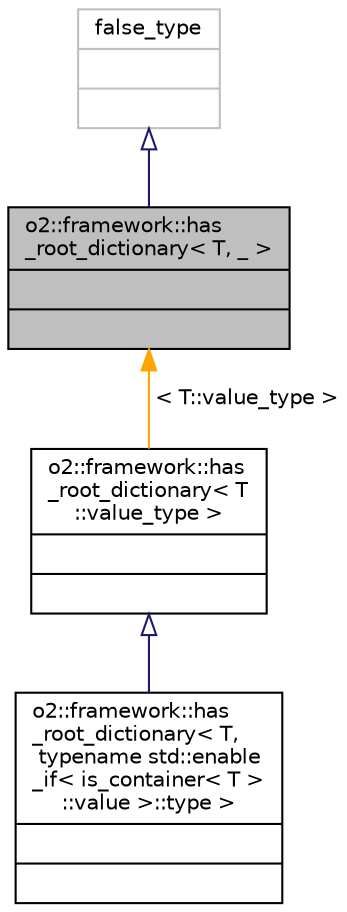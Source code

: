 digraph "o2::framework::has_root_dictionary&lt; T, _ &gt;"
{
 // INTERACTIVE_SVG=YES
  bgcolor="transparent";
  edge [fontname="Helvetica",fontsize="10",labelfontname="Helvetica",labelfontsize="10"];
  node [fontname="Helvetica",fontsize="10",shape=record];
  Node0 [label="{o2::framework::has\l_root_dictionary\< T, _ \>\n||}",height=0.2,width=0.4,color="black", fillcolor="grey75", style="filled", fontcolor="black"];
  Node1 -> Node0 [dir="back",color="midnightblue",fontsize="10",style="solid",arrowtail="onormal",fontname="Helvetica"];
  Node1 [label="{false_type\n||}",height=0.2,width=0.4,color="grey75"];
  Node0 -> Node2 [dir="back",color="orange",fontsize="10",style="solid",label=" \< T::value_type \>" ,fontname="Helvetica"];
  Node2 [label="{o2::framework::has\l_root_dictionary\< T\l::value_type \>\n||}",height=0.2,width=0.4,color="black",URL="$d3/de1/structo2_1_1framework_1_1has__root__dictionary.html"];
  Node2 -> Node3 [dir="back",color="midnightblue",fontsize="10",style="solid",arrowtail="onormal",fontname="Helvetica"];
  Node3 [label="{o2::framework::has\l_root_dictionary\< T,\l typename std::enable\l_if\< is_container\< T \>\l::value \>::type \>\n||}",height=0.2,width=0.4,color="black",URL="$d5/d6d/classo2_1_1framework_1_1has__root__dictionary_3_01T_00_01typename_01std_1_1enable__if_3_01is__co3a14f09bcf42c805e484bfdd1c1dadfb.html"];
}
